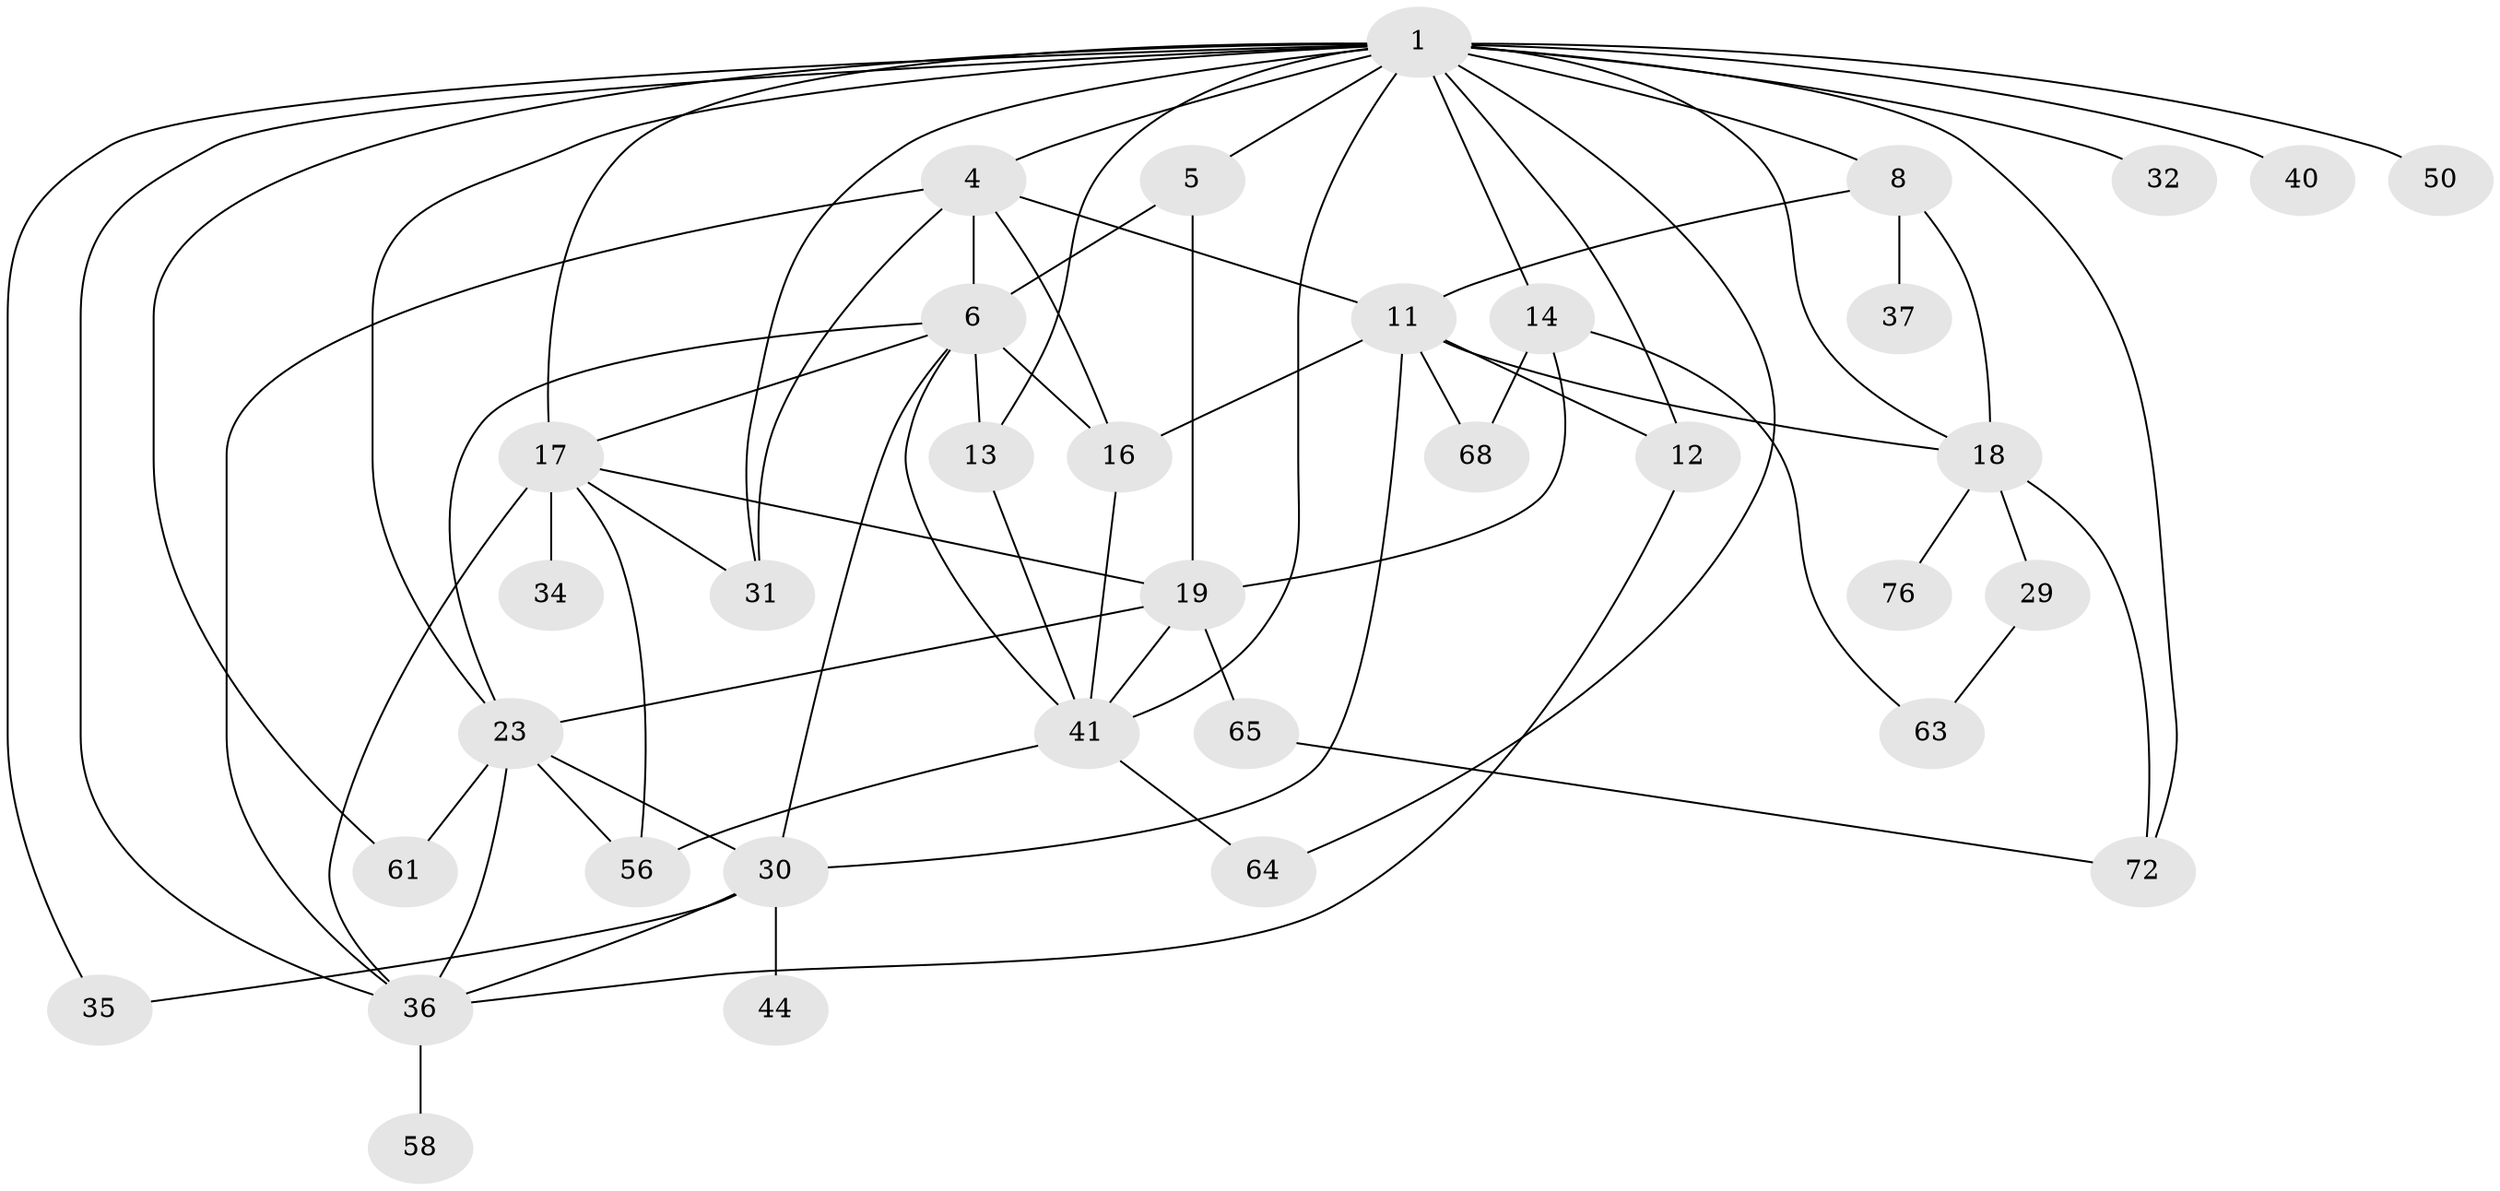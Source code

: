 // original degree distribution, {6: 0.06741573033707865, 4: 0.11235955056179775, 9: 0.011235955056179775, 5: 0.0898876404494382, 2: 0.3707865168539326, 3: 0.1797752808988764, 1: 0.15730337078651685, 7: 0.011235955056179775}
// Generated by graph-tools (version 1.1) at 2025/17/03/04/25 18:17:11]
// undirected, 35 vertices, 69 edges
graph export_dot {
graph [start="1"]
  node [color=gray90,style=filled];
  1 [super="+2+3"];
  4 [super="+9+10"];
  5 [super="+33"];
  6 [super="+59"];
  8 [super="+28+25"];
  11 [super="+47+22+54"];
  12;
  13;
  14 [super="+27"];
  16 [super="+60"];
  17 [super="+38"];
  18 [super="+80+26+57"];
  19 [super="+45+83+77"];
  23 [super="+48+43"];
  29;
  30 [super="+46+87"];
  31 [super="+79"];
  32;
  34;
  35 [super="+51"];
  36 [super="+86+52+53+39"];
  37;
  40;
  41 [super="+49"];
  44;
  50 [super="+70"];
  56 [super="+69"];
  58;
  61 [super="+78"];
  63 [super="+81"];
  64;
  65;
  68;
  72;
  76;
  1 -- 12;
  1 -- 8 [weight=3];
  1 -- 5;
  1 -- 41;
  1 -- 64;
  1 -- 4 [weight=2];
  1 -- 72;
  1 -- 13;
  1 -- 14;
  1 -- 17;
  1 -- 18;
  1 -- 23;
  1 -- 32;
  1 -- 35;
  1 -- 36;
  1 -- 40;
  1 -- 50;
  1 -- 61;
  1 -- 31;
  4 -- 11 [weight=3];
  4 -- 31;
  4 -- 36;
  4 -- 16;
  4 -- 6 [weight=2];
  5 -- 6;
  5 -- 19;
  6 -- 41;
  6 -- 23;
  6 -- 16;
  6 -- 17;
  6 -- 13;
  6 -- 30;
  8 -- 11;
  8 -- 18;
  8 -- 37;
  11 -- 12 [weight=2];
  11 -- 18;
  11 -- 30;
  11 -- 16;
  11 -- 68;
  12 -- 36;
  13 -- 41;
  14 -- 19;
  14 -- 68;
  14 -- 63;
  16 -- 41;
  17 -- 34;
  17 -- 56;
  17 -- 19;
  17 -- 31;
  17 -- 36;
  18 -- 29;
  18 -- 72;
  18 -- 76;
  19 -- 65;
  19 -- 23;
  19 -- 41;
  23 -- 61;
  23 -- 56;
  23 -- 30;
  23 -- 36;
  29 -- 63;
  30 -- 44;
  30 -- 35;
  30 -- 36;
  36 -- 58;
  41 -- 64;
  41 -- 56;
  65 -- 72;
}
